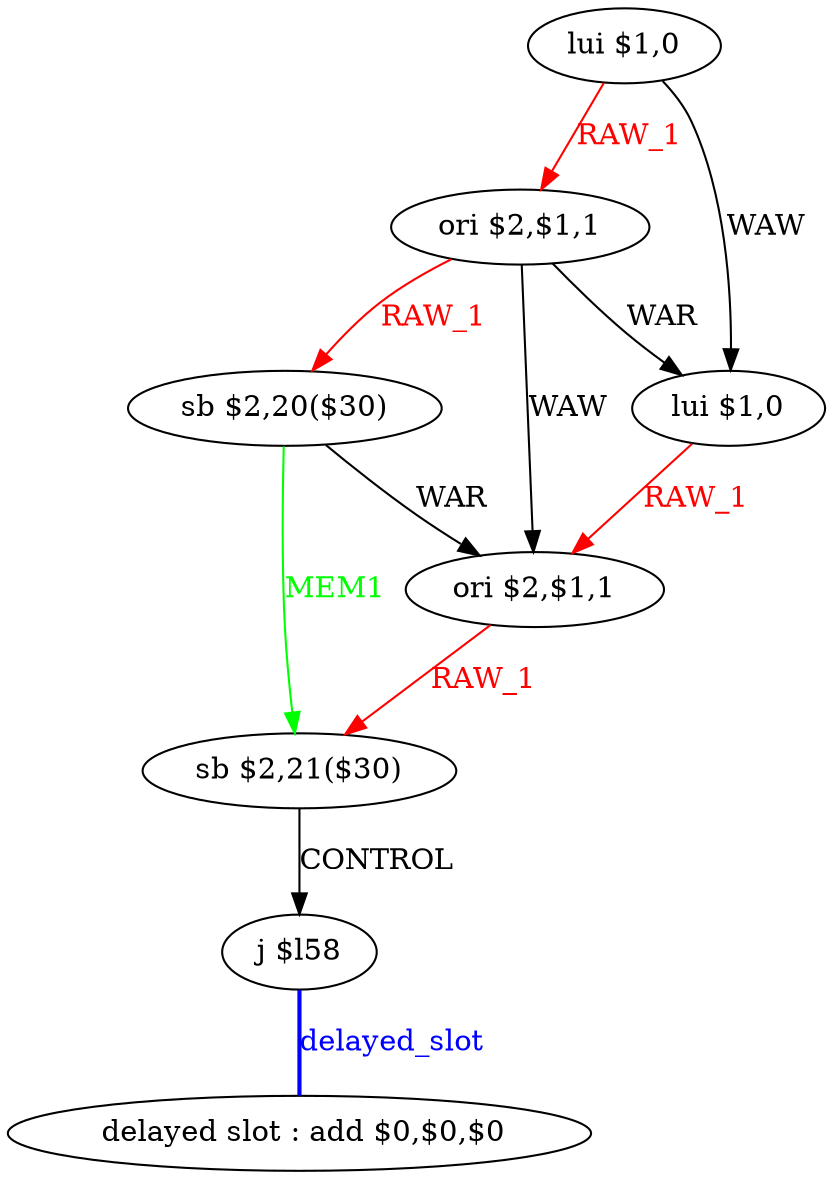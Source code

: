 digraph G1 {
node [shape = ellipse];
i7 [label = " delayed slot : add $0,$0,$0"] ;
i6 ->  i7 [style = bold, dir= none, fontcolor = blue, color = blue, label= "delayed_slot"];
i6 [label = "j $l58"] ;
i0 [label = "lui $1,0"] ;
i0 ->  i1 [color = red, fontcolor = red, label= "RAW_1"];
i0 ->  i3 [label= "WAW"];
i1 [label = "ori $2,$1,1"] ;
i1 ->  i2 [color = red, fontcolor = red, label= "RAW_1"];
i1 ->  i3 [label= "WAR"];
i1 ->  i4 [label= "WAW"];
i2 [label = "sb $2,20($30)"] ;
i2 ->  i4 [label= "WAR"];
i2 ->  i5 [color = green, fontcolor = green, label= "MEM1"];
i4 [label = "ori $2,$1,1"] ;
i4 ->  i5 [color = red, fontcolor = red, label= "RAW_1"];
i5 [label = "sb $2,21($30)"] ;
i5 ->  i6 [label= "CONTROL"];
i3 [label = "lui $1,0"] ;
i3 ->  i4 [color = red, fontcolor = red, label= "RAW_1"];
}
